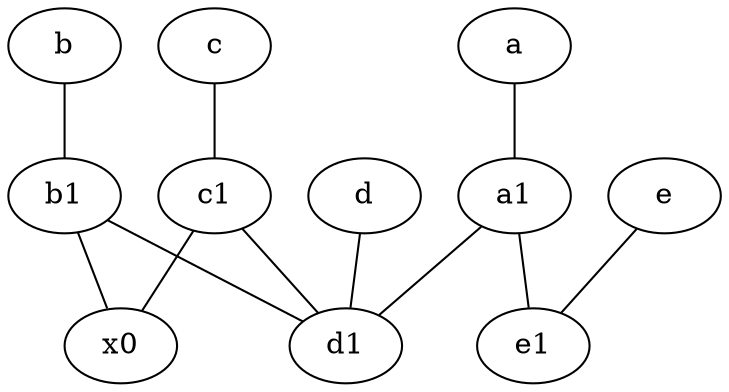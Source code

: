 graph {
	node [labelfontsize=50]
	x0 [labelfontsize=50]
	c [labelfontsize=50 pos="4.5,2!"]
	e [labelfontsize=50 pos="7,9!"]
	b [labelfontsize=50 pos="10,4!"]
	a1 [labelfontsize=50 pos="8,3!"]
	c1 [labelfontsize=50 pos="4.5,3!"]
	e1 [labelfontsize=50 pos="7,7!"]
	b1 [labelfontsize=50 pos="9,4!"]
	a [labelfontsize=50 pos="8,2!"]
	d [labelfontsize=50 pos="2,5!"]
	d1 [labelfontsize=50 pos="3,5!"]
	a1 -- d1
	a1 -- e1
	d -- d1
	b -- b1
	c -- c1
	b1 -- x0
	c1 -- x0
	c1 -- d1
	a -- a1
	e -- e1
	b1 -- d1
}
